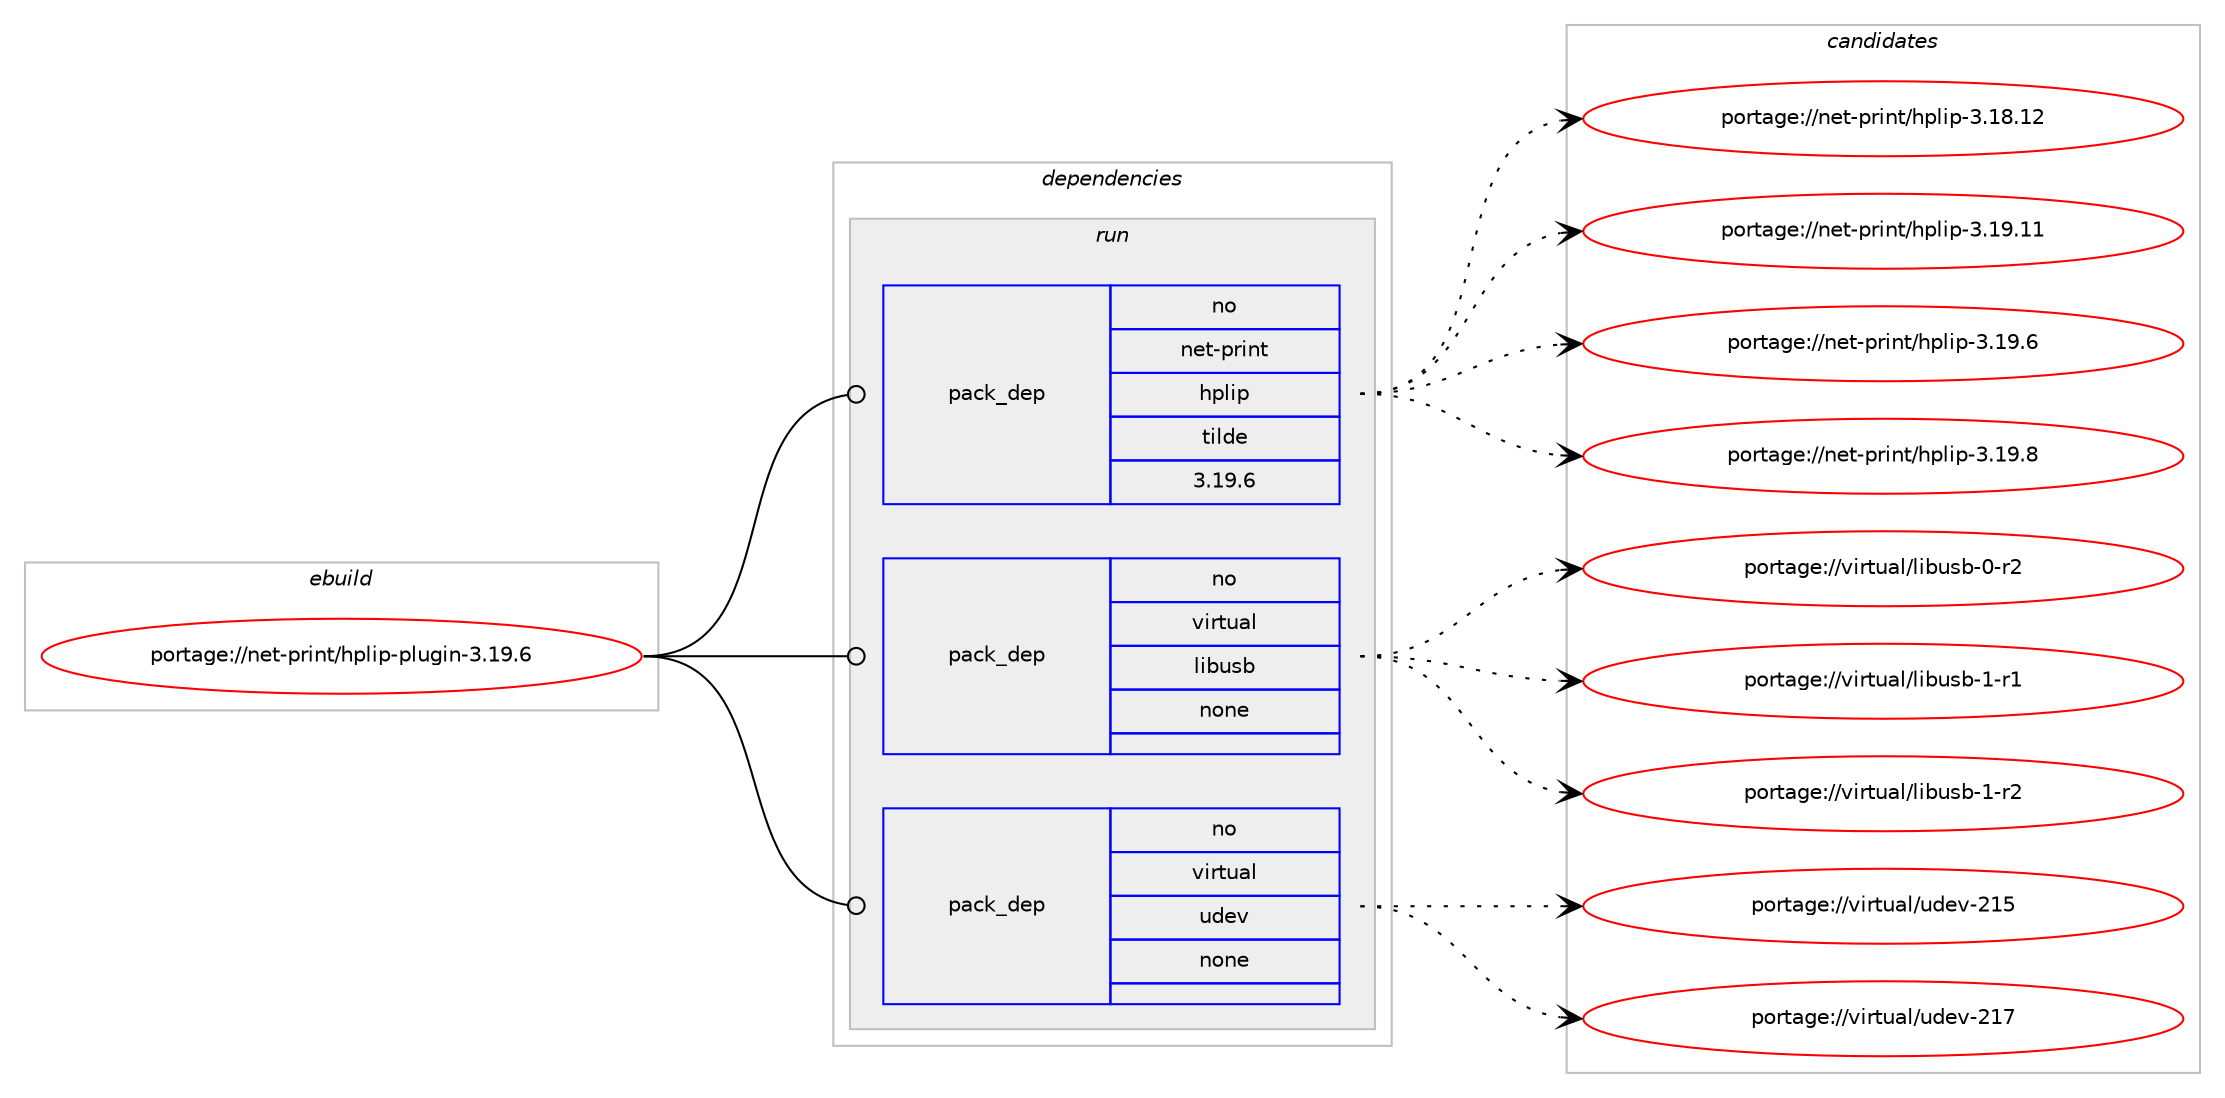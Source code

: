 digraph prolog {

# *************
# Graph options
# *************

newrank=true;
concentrate=true;
compound=true;
graph [rankdir=LR,fontname=Helvetica,fontsize=10,ranksep=1.5];#, ranksep=2.5, nodesep=0.2];
edge  [arrowhead=vee];
node  [fontname=Helvetica,fontsize=10];

# **********
# The ebuild
# **********

subgraph cluster_leftcol {
color=gray;
rank=same;
label=<<i>ebuild</i>>;
id [label="portage://net-print/hplip-plugin-3.19.6", color=red, width=4, href="../net-print/hplip-plugin-3.19.6.svg"];
}

# ****************
# The dependencies
# ****************

subgraph cluster_midcol {
color=gray;
label=<<i>dependencies</i>>;
subgraph cluster_compile {
fillcolor="#eeeeee";
style=filled;
label=<<i>compile</i>>;
}
subgraph cluster_compileandrun {
fillcolor="#eeeeee";
style=filled;
label=<<i>compile and run</i>>;
}
subgraph cluster_run {
fillcolor="#eeeeee";
style=filled;
label=<<i>run</i>>;
subgraph pack274761 {
dependency374781 [label=<<TABLE BORDER="0" CELLBORDER="1" CELLSPACING="0" CELLPADDING="4" WIDTH="220"><TR><TD ROWSPAN="6" CELLPADDING="30">pack_dep</TD></TR><TR><TD WIDTH="110">no</TD></TR><TR><TD>net-print</TD></TR><TR><TD>hplip</TD></TR><TR><TD>tilde</TD></TR><TR><TD>3.19.6</TD></TR></TABLE>>, shape=none, color=blue];
}
id:e -> dependency374781:w [weight=20,style="solid",arrowhead="odot"];
subgraph pack274762 {
dependency374782 [label=<<TABLE BORDER="0" CELLBORDER="1" CELLSPACING="0" CELLPADDING="4" WIDTH="220"><TR><TD ROWSPAN="6" CELLPADDING="30">pack_dep</TD></TR><TR><TD WIDTH="110">no</TD></TR><TR><TD>virtual</TD></TR><TR><TD>libusb</TD></TR><TR><TD>none</TD></TR><TR><TD></TD></TR></TABLE>>, shape=none, color=blue];
}
id:e -> dependency374782:w [weight=20,style="solid",arrowhead="odot"];
subgraph pack274763 {
dependency374783 [label=<<TABLE BORDER="0" CELLBORDER="1" CELLSPACING="0" CELLPADDING="4" WIDTH="220"><TR><TD ROWSPAN="6" CELLPADDING="30">pack_dep</TD></TR><TR><TD WIDTH="110">no</TD></TR><TR><TD>virtual</TD></TR><TR><TD>udev</TD></TR><TR><TD>none</TD></TR><TR><TD></TD></TR></TABLE>>, shape=none, color=blue];
}
id:e -> dependency374783:w [weight=20,style="solid",arrowhead="odot"];
}
}

# **************
# The candidates
# **************

subgraph cluster_choices {
rank=same;
color=gray;
label=<<i>candidates</i>>;

subgraph choice274761 {
color=black;
nodesep=1;
choiceportage11010111645112114105110116471041121081051124551464956464950 [label="portage://net-print/hplip-3.18.12", color=red, width=4,href="../net-print/hplip-3.18.12.svg"];
choiceportage11010111645112114105110116471041121081051124551464957464949 [label="portage://net-print/hplip-3.19.11", color=red, width=4,href="../net-print/hplip-3.19.11.svg"];
choiceportage110101116451121141051101164710411210810511245514649574654 [label="portage://net-print/hplip-3.19.6", color=red, width=4,href="../net-print/hplip-3.19.6.svg"];
choiceportage110101116451121141051101164710411210810511245514649574656 [label="portage://net-print/hplip-3.19.8", color=red, width=4,href="../net-print/hplip-3.19.8.svg"];
dependency374781:e -> choiceportage11010111645112114105110116471041121081051124551464956464950:w [style=dotted,weight="100"];
dependency374781:e -> choiceportage11010111645112114105110116471041121081051124551464957464949:w [style=dotted,weight="100"];
dependency374781:e -> choiceportage110101116451121141051101164710411210810511245514649574654:w [style=dotted,weight="100"];
dependency374781:e -> choiceportage110101116451121141051101164710411210810511245514649574656:w [style=dotted,weight="100"];
}
subgraph choice274762 {
color=black;
nodesep=1;
choiceportage1181051141161179710847108105981171159845484511450 [label="portage://virtual/libusb-0-r2", color=red, width=4,href="../virtual/libusb-0-r2.svg"];
choiceportage1181051141161179710847108105981171159845494511449 [label="portage://virtual/libusb-1-r1", color=red, width=4,href="../virtual/libusb-1-r1.svg"];
choiceportage1181051141161179710847108105981171159845494511450 [label="portage://virtual/libusb-1-r2", color=red, width=4,href="../virtual/libusb-1-r2.svg"];
dependency374782:e -> choiceportage1181051141161179710847108105981171159845484511450:w [style=dotted,weight="100"];
dependency374782:e -> choiceportage1181051141161179710847108105981171159845494511449:w [style=dotted,weight="100"];
dependency374782:e -> choiceportage1181051141161179710847108105981171159845494511450:w [style=dotted,weight="100"];
}
subgraph choice274763 {
color=black;
nodesep=1;
choiceportage118105114116117971084711710010111845504953 [label="portage://virtual/udev-215", color=red, width=4,href="../virtual/udev-215.svg"];
choiceportage118105114116117971084711710010111845504955 [label="portage://virtual/udev-217", color=red, width=4,href="../virtual/udev-217.svg"];
dependency374783:e -> choiceportage118105114116117971084711710010111845504953:w [style=dotted,weight="100"];
dependency374783:e -> choiceportage118105114116117971084711710010111845504955:w [style=dotted,weight="100"];
}
}

}

